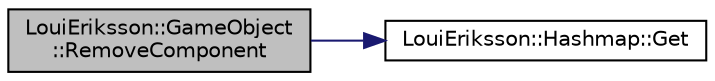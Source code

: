 digraph "LouiEriksson::GameObject::RemoveComponent"
{
 // LATEX_PDF_SIZE
  edge [fontname="Helvetica",fontsize="10",labelfontname="Helvetica",labelfontsize="10"];
  node [fontname="Helvetica",fontsize="10",shape=record];
  rankdir="LR";
  Node1 [label="LouiEriksson::GameObject\l::RemoveComponent",height=0.2,width=0.4,color="black", fillcolor="grey75", style="filled", fontcolor="black",tooltip="Remove a Component of type from the GameObject, using an index."];
  Node1 -> Node2 [color="midnightblue",fontsize="10",style="solid"];
  Node2 [label="LouiEriksson::Hashmap::Get",height=0.2,width=0.4,color="black", fillcolor="white", style="filled",URL="$class_loui_eriksson_1_1_hashmap.html#a32eb3fbdd72971a138b979d3c2b72919",tooltip="Retrieves a reference to the entry within the hashmap with the given key, if one exists."];
}
